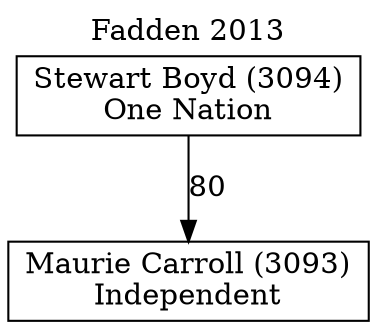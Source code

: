 // House preference flow
digraph "Maurie Carroll (3093)_Fadden_2013" {
	graph [label="Fadden 2013" labelloc=t mclimit=10]
	node [shape=box]
	"Maurie Carroll (3093)" [label="Maurie Carroll (3093)
Independent"]
	"Stewart Boyd (3094)" [label="Stewart Boyd (3094)
One Nation"]
	"Stewart Boyd (3094)" -> "Maurie Carroll (3093)" [label=80]
}
